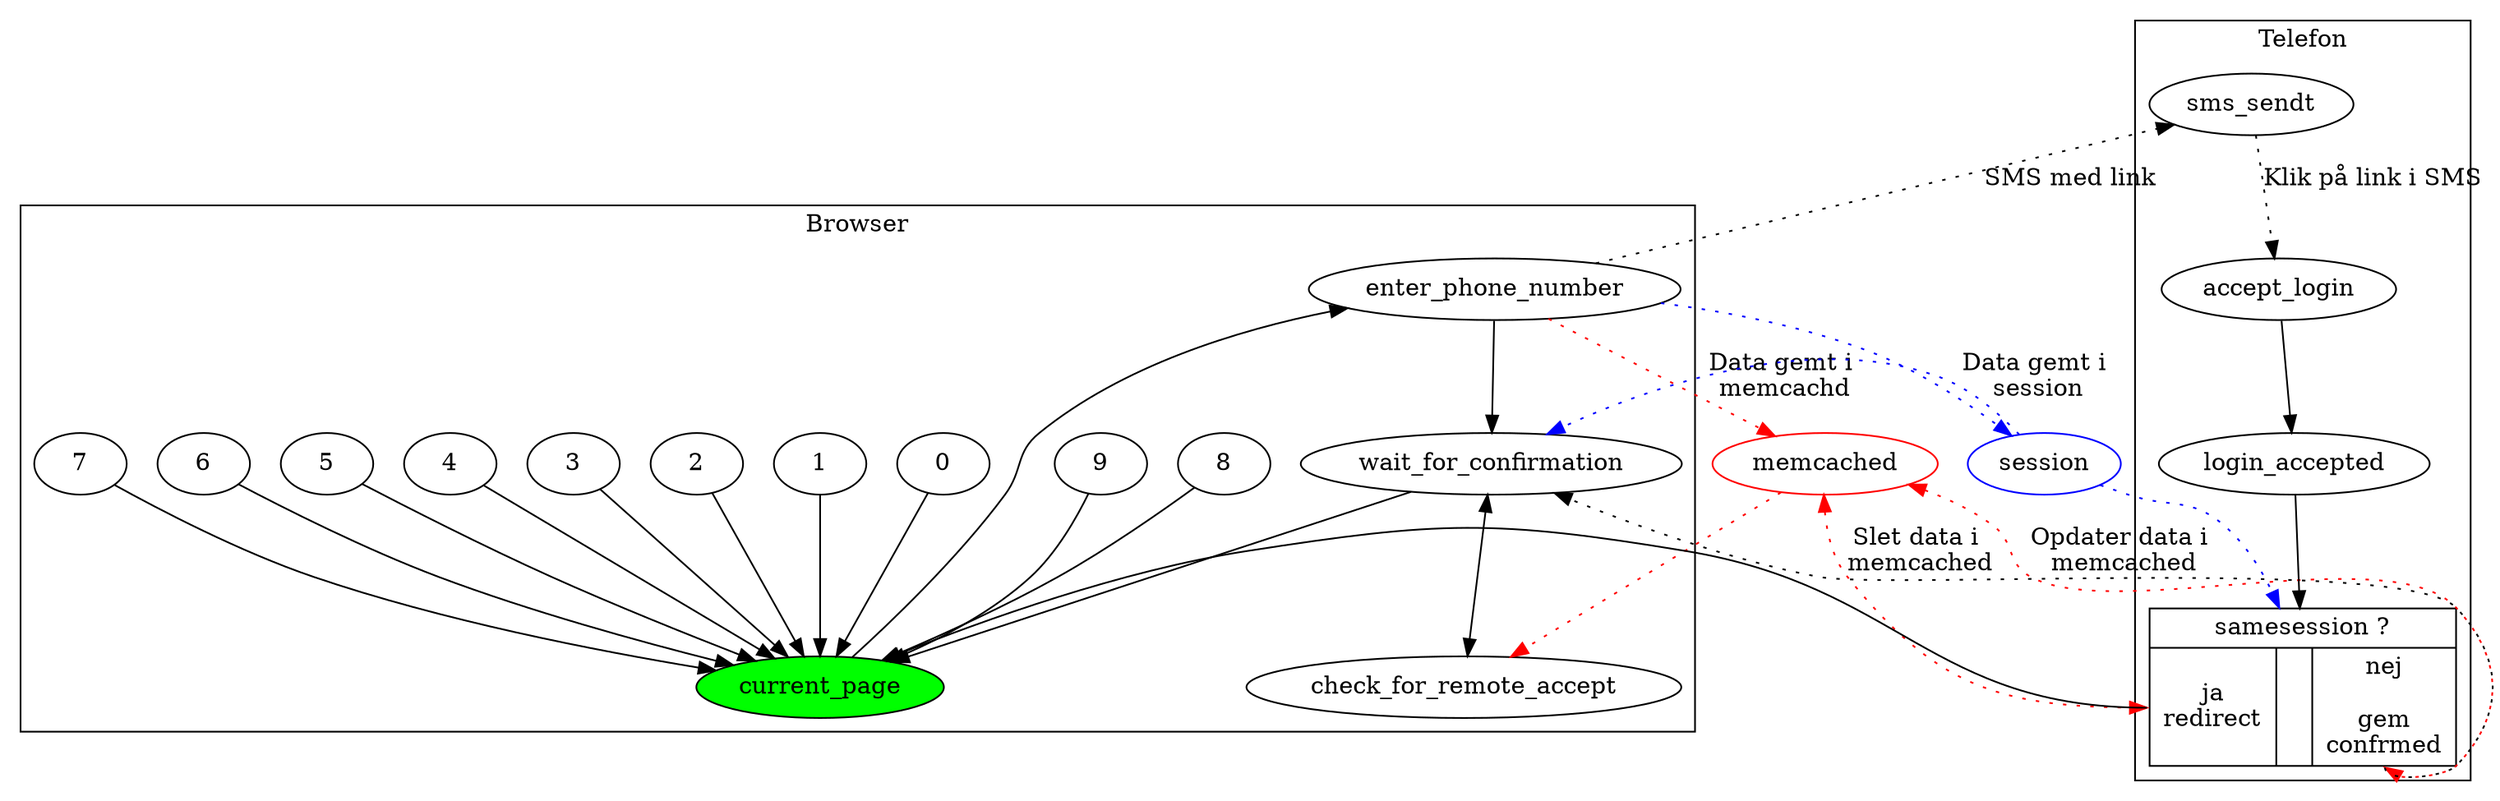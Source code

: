 digraph xxx {
  {
    edge [ color=red style=dotted ];
////////////////////////////////////////////////////////////////////////////////////////////
    enter_phone_number -> memcached [ label="Data gemt i \nmemcachd"]; /////
                          memcached [ color = red ];
                          memcached -> check_for_remote_accept;
                          memcached -> same_session:ja [ label = "Slet data i \nmemcached" dir=both ];
                          memcached -> same_session:nej [ label = "Opdater data i \nmemcached" dir=both ];
////////////////////////////////////////////////////////////////////////////////////////////
  }
  {
    edge [ color=blue style=dotted ];
////////////////////////////////////////////////////////////////////////////////////////////
        enter_phone_number -> session [ label="Data gemt i \nsession"];    /////
                              session [ color = blue ];
                              session -> wait_for_confirmation;
                              session -> same_session;
////////////////////////////////////////////////////////////////////////////////////////////
  }
  subgraph cluster_browser {
    label = "Browser";

    current_page [ style=filled fillcolor=green ];
    current_page ->
          enter_phone_number ->
                wait_for_confirmation ->
                      current_page;
                wait_for_confirmation ->
                      check_for_remote_accept [ dir=both ];

    {1,2,3,4,5,6,7,8,9,0} -> current_page;
  }
  subgraph cluster_telefon {
    label = "Telefon";
    same_session [ shape=record label="{samesession ?|{<ja> ja\nredirect| &nbsp; |<nej> nej\n\ngem\nconfrmed}}" ];
    sms_sendt ->
          accept_login [ style=dotted label="Klik på link i SMS" ];
          accept_login ->
                login_accepted->
                      same_session;
                      same_session:ja -> current_page;
                      same_session:nej -> wait_for_confirmation [ style=dotted ];
  }
  
  enter_phone_number -> sms_sendt [ style= dotted label="SMS med link"];
}
